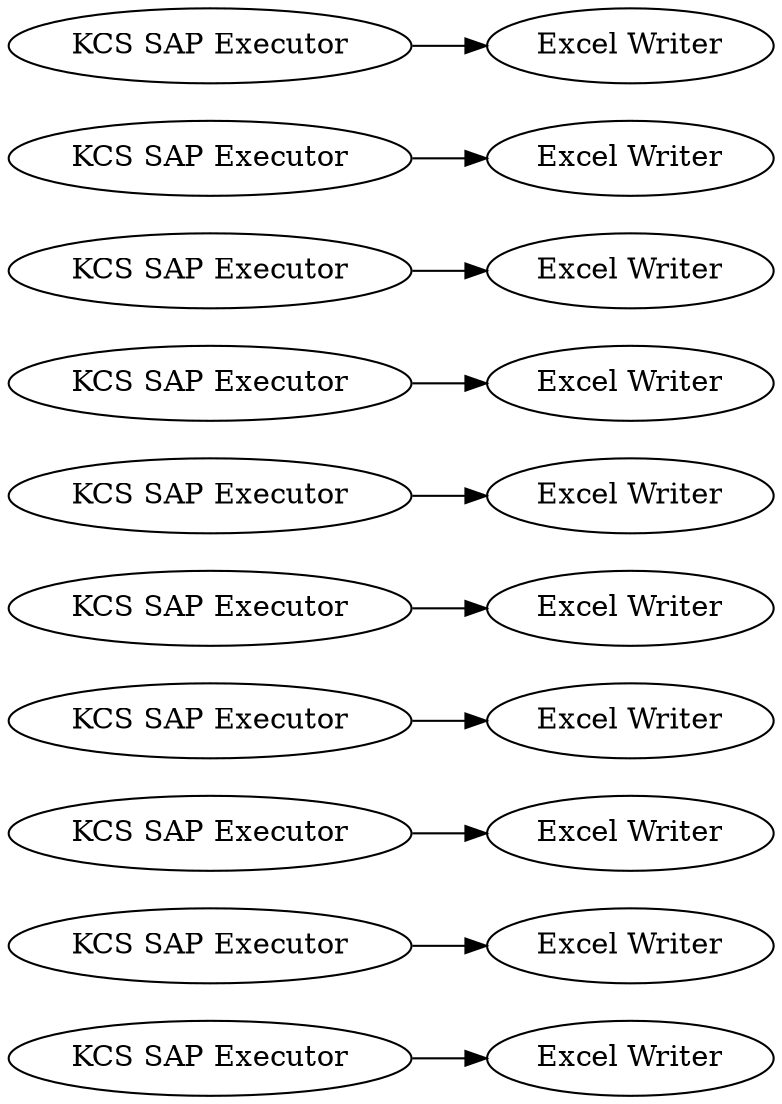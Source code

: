 digraph {
	7 -> 8
	11 -> 12
	1 -> 2
	15 -> 16
	3 -> 4
	13 -> 14
	19 -> 20
	5 -> 6
	17 -> 18
	9 -> 10
	7 [label="KCS SAP Executor"]
	9 [label="KCS SAP Executor"]
	18 [label="Excel Writer"]
	8 [label="Excel Writer"]
	17 [label="KCS SAP Executor"]
	3 [label="KCS SAP Executor"]
	19 [label="KCS SAP Executor"]
	6 [label="Excel Writer"]
	15 [label="KCS SAP Executor"]
	12 [label="Excel Writer"]
	10 [label="Excel Writer"]
	16 [label="Excel Writer"]
	1 [label="KCS SAP Executor"]
	11 [label="KCS SAP Executor"]
	4 [label="Excel Writer"]
	14 [label="Excel Writer"]
	5 [label="KCS SAP Executor"]
	13 [label="KCS SAP Executor"]
	20 [label="Excel Writer"]
	2 [label="Excel Writer"]
	rankdir=LR
}
